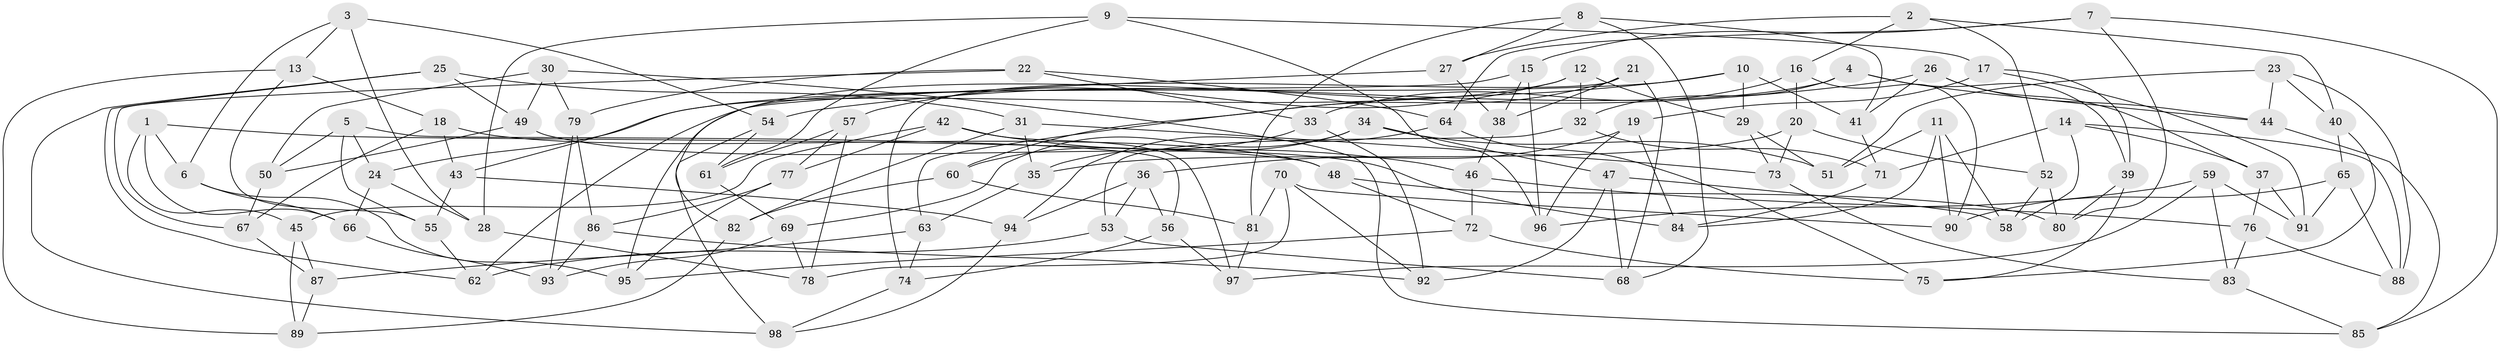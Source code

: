 // coarse degree distribution, {10: 0.03389830508474576, 11: 0.06779661016949153, 9: 0.01694915254237288, 3: 0.0847457627118644, 8: 0.03389830508474576, 4: 0.7457627118644068, 12: 0.01694915254237288}
// Generated by graph-tools (version 1.1) at 2025/53/03/04/25 22:53:54]
// undirected, 98 vertices, 196 edges
graph export_dot {
  node [color=gray90,style=filled];
  1;
  2;
  3;
  4;
  5;
  6;
  7;
  8;
  9;
  10;
  11;
  12;
  13;
  14;
  15;
  16;
  17;
  18;
  19;
  20;
  21;
  22;
  23;
  24;
  25;
  26;
  27;
  28;
  29;
  30;
  31;
  32;
  33;
  34;
  35;
  36;
  37;
  38;
  39;
  40;
  41;
  42;
  43;
  44;
  45;
  46;
  47;
  48;
  49;
  50;
  51;
  52;
  53;
  54;
  55;
  56;
  57;
  58;
  59;
  60;
  61;
  62;
  63;
  64;
  65;
  66;
  67;
  68;
  69;
  70;
  71;
  72;
  73;
  74;
  75;
  76;
  77;
  78;
  79;
  80;
  81;
  82;
  83;
  84;
  85;
  86;
  87;
  88;
  89;
  90;
  91;
  92;
  93;
  94;
  95;
  96;
  97;
  98;
  1 -- 45;
  1 -- 66;
  1 -- 6;
  1 -- 48;
  2 -- 27;
  2 -- 52;
  2 -- 16;
  2 -- 40;
  3 -- 6;
  3 -- 13;
  3 -- 54;
  3 -- 28;
  4 -- 39;
  4 -- 62;
  4 -- 32;
  4 -- 44;
  5 -- 56;
  5 -- 50;
  5 -- 24;
  5 -- 55;
  6 -- 66;
  6 -- 95;
  7 -- 15;
  7 -- 64;
  7 -- 80;
  7 -- 85;
  8 -- 68;
  8 -- 27;
  8 -- 81;
  8 -- 41;
  9 -- 61;
  9 -- 17;
  9 -- 96;
  9 -- 28;
  10 -- 24;
  10 -- 63;
  10 -- 41;
  10 -- 29;
  11 -- 84;
  11 -- 51;
  11 -- 90;
  11 -- 58;
  12 -- 29;
  12 -- 43;
  12 -- 57;
  12 -- 32;
  13 -- 89;
  13 -- 55;
  13 -- 18;
  14 -- 58;
  14 -- 37;
  14 -- 88;
  14 -- 71;
  15 -- 96;
  15 -- 38;
  15 -- 95;
  16 -- 90;
  16 -- 20;
  16 -- 33;
  17 -- 19;
  17 -- 91;
  17 -- 39;
  18 -- 43;
  18 -- 67;
  18 -- 48;
  19 -- 36;
  19 -- 84;
  19 -- 96;
  20 -- 52;
  20 -- 35;
  20 -- 73;
  21 -- 74;
  21 -- 60;
  21 -- 38;
  21 -- 68;
  22 -- 67;
  22 -- 64;
  22 -- 33;
  22 -- 79;
  23 -- 88;
  23 -- 51;
  23 -- 40;
  23 -- 44;
  24 -- 66;
  24 -- 28;
  25 -- 49;
  25 -- 31;
  25 -- 62;
  25 -- 98;
  26 -- 54;
  26 -- 37;
  26 -- 41;
  26 -- 44;
  27 -- 38;
  27 -- 82;
  28 -- 78;
  29 -- 51;
  29 -- 73;
  30 -- 50;
  30 -- 49;
  30 -- 79;
  30 -- 85;
  31 -- 82;
  31 -- 35;
  31 -- 73;
  32 -- 53;
  32 -- 71;
  33 -- 60;
  33 -- 92;
  34 -- 35;
  34 -- 47;
  34 -- 69;
  34 -- 51;
  35 -- 63;
  36 -- 56;
  36 -- 53;
  36 -- 94;
  37 -- 91;
  37 -- 76;
  38 -- 46;
  39 -- 75;
  39 -- 80;
  40 -- 75;
  40 -- 65;
  41 -- 71;
  42 -- 46;
  42 -- 77;
  42 -- 45;
  42 -- 97;
  43 -- 55;
  43 -- 94;
  44 -- 85;
  45 -- 89;
  45 -- 87;
  46 -- 76;
  46 -- 72;
  47 -- 68;
  47 -- 92;
  47 -- 58;
  48 -- 72;
  48 -- 80;
  49 -- 50;
  49 -- 84;
  50 -- 67;
  52 -- 80;
  52 -- 58;
  53 -- 62;
  53 -- 68;
  54 -- 61;
  54 -- 98;
  55 -- 62;
  56 -- 97;
  56 -- 74;
  57 -- 78;
  57 -- 61;
  57 -- 77;
  59 -- 96;
  59 -- 83;
  59 -- 97;
  59 -- 91;
  60 -- 81;
  60 -- 82;
  61 -- 69;
  63 -- 87;
  63 -- 74;
  64 -- 94;
  64 -- 75;
  65 -- 88;
  65 -- 90;
  65 -- 91;
  66 -- 93;
  67 -- 87;
  69 -- 78;
  69 -- 93;
  70 -- 81;
  70 -- 90;
  70 -- 78;
  70 -- 92;
  71 -- 84;
  72 -- 95;
  72 -- 75;
  73 -- 83;
  74 -- 98;
  76 -- 88;
  76 -- 83;
  77 -- 86;
  77 -- 95;
  79 -- 86;
  79 -- 93;
  81 -- 97;
  82 -- 89;
  83 -- 85;
  86 -- 93;
  86 -- 92;
  87 -- 89;
  94 -- 98;
}

